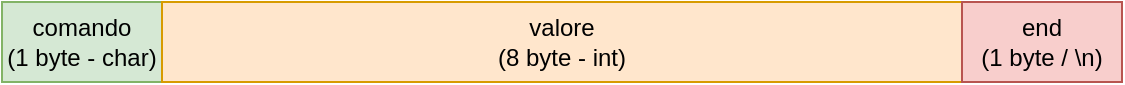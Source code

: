 <mxfile version="12.2.2" type="device" pages="1"><diagram id="RU8R4o56nlJoIy69_j6P" name="Page-1"><mxGraphModel dx="1106" dy="930" grid="1" gridSize="10" guides="1" tooltips="1" connect="1" arrows="1" fold="1" page="1" pageScale="1" pageWidth="827" pageHeight="1169" math="0" shadow="0"><root><mxCell id="0"/><mxCell id="1" parent="0"/><mxCell id="HjAQ5n_wxw4UfYESKPLx-1" value="comando&lt;br&gt;(1 byte - char)" style="rounded=0;whiteSpace=wrap;html=1;fillColor=#d5e8d4;strokeColor=#82b366;" vertex="1" parent="1"><mxGeometry x="120" y="160" width="80" height="40" as="geometry"/></mxCell><mxCell id="HjAQ5n_wxw4UfYESKPLx-2" value="valore&lt;br&gt;(8 byte - int)" style="rounded=0;whiteSpace=wrap;html=1;fillColor=#ffe6cc;strokeColor=#d79b00;" vertex="1" parent="1"><mxGeometry x="200" y="160" width="400" height="40" as="geometry"/></mxCell><mxCell id="HjAQ5n_wxw4UfYESKPLx-3" value="end&lt;br&gt;(1 byte / \n)" style="rounded=0;whiteSpace=wrap;html=1;fillColor=#f8cecc;strokeColor=#b85450;" vertex="1" parent="1"><mxGeometry x="600" y="160" width="80" height="40" as="geometry"/></mxCell></root></mxGraphModel></diagram></mxfile>
